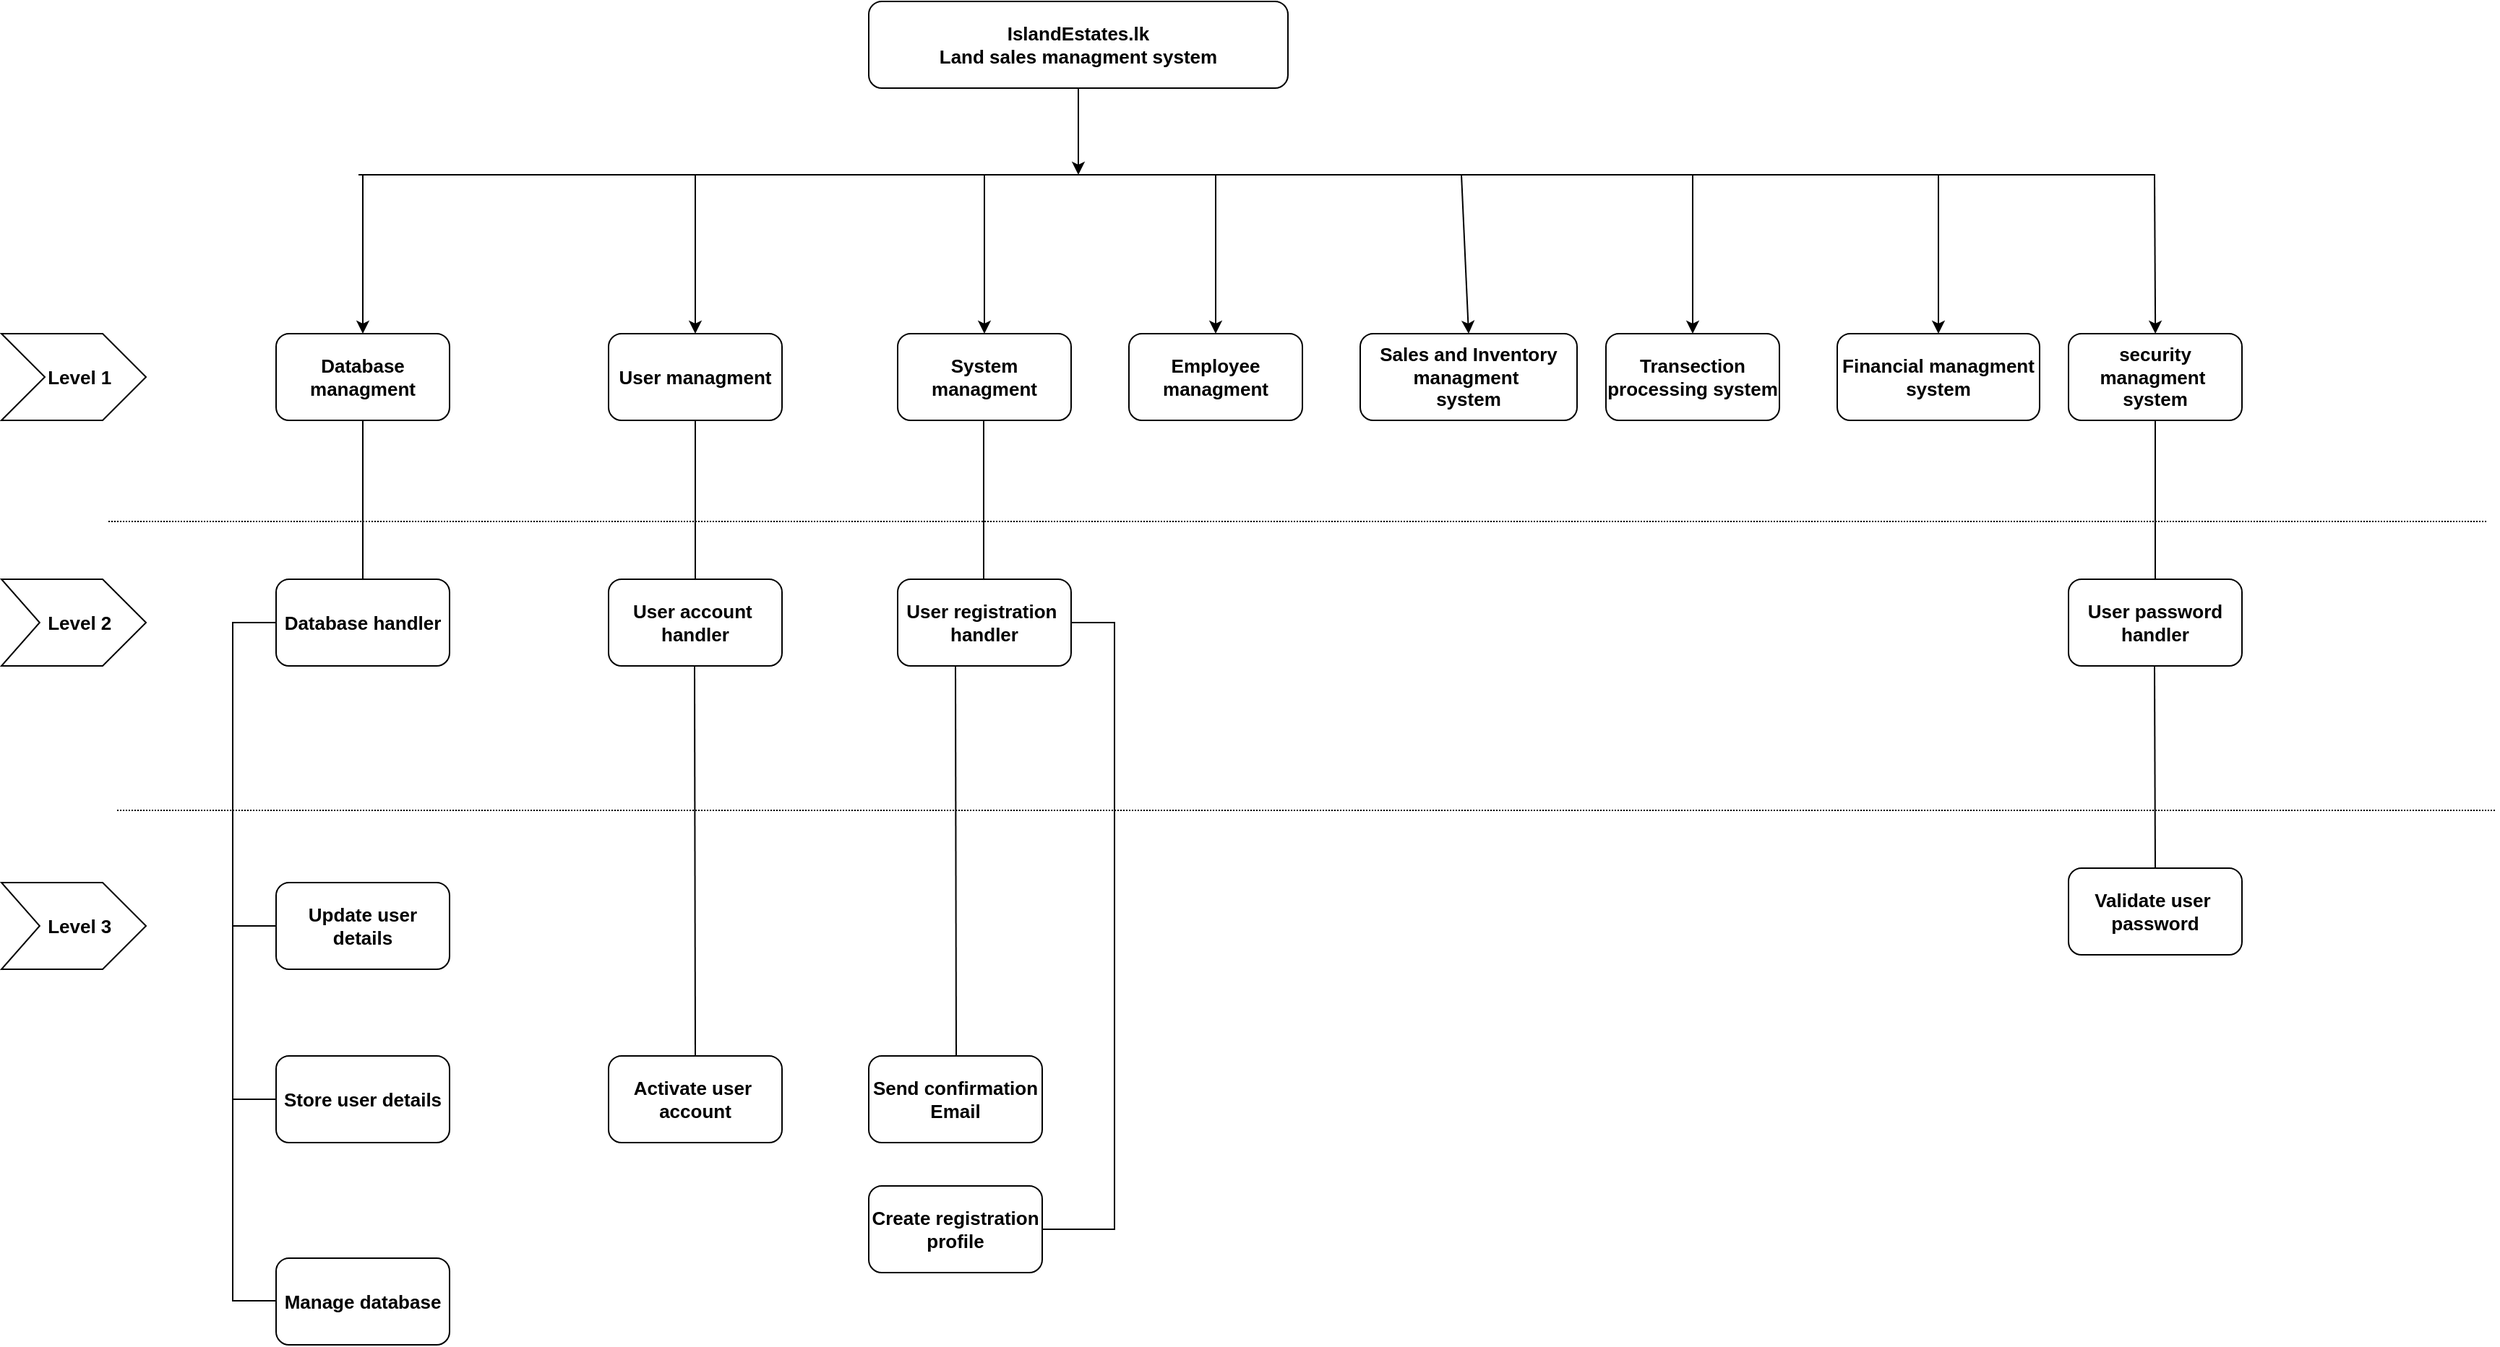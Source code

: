 <mxfile version="24.2.2" type="device">
  <diagram name="Page-1" id="XC5zXjzZgVt7uV8gITNf">
    <mxGraphModel dx="2927" dy="1114" grid="1" gridSize="10" guides="1" tooltips="1" connect="1" arrows="1" fold="1" page="1" pageScale="1" pageWidth="827" pageHeight="1169" math="0" shadow="0">
      <root>
        <mxCell id="0" />
        <mxCell id="1" parent="0" />
        <mxCell id="iokkLyqc7rdxHPqiGMny-1" value="IslandEstates.lk&lt;br style=&quot;font-size: 13px;&quot;&gt;Land sales managment system" style="rounded=1;whiteSpace=wrap;html=1;fontSize=13;fontStyle=1" vertex="1" parent="1">
          <mxGeometry x="280" y="40" width="290" height="60" as="geometry" />
        </mxCell>
        <mxCell id="iokkLyqc7rdxHPqiGMny-2" value="" style="endArrow=classic;html=1;rounded=0;exitX=0.5;exitY=1;exitDx=0;exitDy=0;fontSize=13;fontStyle=1" edge="1" parent="1" source="iokkLyqc7rdxHPqiGMny-1">
          <mxGeometry width="50" height="50" relative="1" as="geometry">
            <mxPoint x="350" y="210" as="sourcePoint" />
            <mxPoint x="425" y="160" as="targetPoint" />
          </mxGeometry>
        </mxCell>
        <mxCell id="iokkLyqc7rdxHPqiGMny-3" value="" style="endArrow=none;html=1;rounded=0;fontSize=13;fontStyle=1" edge="1" parent="1">
          <mxGeometry width="50" height="50" relative="1" as="geometry">
            <mxPoint x="-73" y="160" as="sourcePoint" />
            <mxPoint x="1170" y="160" as="targetPoint" />
          </mxGeometry>
        </mxCell>
        <mxCell id="iokkLyqc7rdxHPqiGMny-4" value="" style="endArrow=classic;html=1;rounded=0;exitX=0.5;exitY=1;exitDx=0;exitDy=0;entryX=0.5;entryY=0;entryDx=0;entryDy=0;fontSize=13;fontStyle=1" edge="1" parent="1" target="iokkLyqc7rdxHPqiGMny-15">
          <mxGeometry width="50" height="50" relative="1" as="geometry">
            <mxPoint x="-70" y="160" as="sourcePoint" />
            <mxPoint x="-70" y="220" as="targetPoint" />
          </mxGeometry>
        </mxCell>
        <mxCell id="iokkLyqc7rdxHPqiGMny-5" value="" style="endArrow=classic;html=1;rounded=0;exitX=0.5;exitY=1;exitDx=0;exitDy=0;entryX=0.5;entryY=0;entryDx=0;entryDy=0;fontSize=13;fontStyle=1" edge="1" parent="1" target="iokkLyqc7rdxHPqiGMny-16">
          <mxGeometry width="50" height="50" relative="1" as="geometry">
            <mxPoint x="160" y="160" as="sourcePoint" />
            <mxPoint x="160" y="220" as="targetPoint" />
          </mxGeometry>
        </mxCell>
        <mxCell id="iokkLyqc7rdxHPqiGMny-6" value="" style="endArrow=classic;html=1;rounded=0;exitX=0.5;exitY=1;exitDx=0;exitDy=0;entryX=0.5;entryY=0;entryDx=0;entryDy=0;fontSize=13;fontStyle=1" edge="1" parent="1" target="iokkLyqc7rdxHPqiGMny-17">
          <mxGeometry width="50" height="50" relative="1" as="geometry">
            <mxPoint x="360" y="160" as="sourcePoint" />
            <mxPoint x="360" y="220" as="targetPoint" />
          </mxGeometry>
        </mxCell>
        <mxCell id="iokkLyqc7rdxHPqiGMny-7" value="" style="endArrow=classic;html=1;rounded=0;exitX=0.5;exitY=1;exitDx=0;exitDy=0;entryX=0.5;entryY=0;entryDx=0;entryDy=0;fontSize=13;fontStyle=1" edge="1" parent="1" target="iokkLyqc7rdxHPqiGMny-18">
          <mxGeometry width="50" height="50" relative="1" as="geometry">
            <mxPoint x="520" y="160" as="sourcePoint" />
            <mxPoint x="520" y="220" as="targetPoint" />
          </mxGeometry>
        </mxCell>
        <mxCell id="iokkLyqc7rdxHPqiGMny-8" value="" style="endArrow=classic;html=1;rounded=0;entryX=0.5;entryY=0;entryDx=0;entryDy=0;fontSize=13;fontStyle=1" edge="1" parent="1" target="iokkLyqc7rdxHPqiGMny-19">
          <mxGeometry width="50" height="50" relative="1" as="geometry">
            <mxPoint x="690" y="160" as="sourcePoint" />
            <mxPoint x="640" y="220" as="targetPoint" />
          </mxGeometry>
        </mxCell>
        <mxCell id="iokkLyqc7rdxHPqiGMny-9" value="" style="endArrow=classic;html=1;rounded=0;exitX=0.5;exitY=1;exitDx=0;exitDy=0;entryX=0.5;entryY=0;entryDx=0;entryDy=0;fontSize=13;fontStyle=1" edge="1" parent="1" target="iokkLyqc7rdxHPqiGMny-20">
          <mxGeometry width="50" height="50" relative="1" as="geometry">
            <mxPoint x="850" y="160" as="sourcePoint" />
            <mxPoint x="850" y="220" as="targetPoint" />
          </mxGeometry>
        </mxCell>
        <mxCell id="iokkLyqc7rdxHPqiGMny-10" value="" style="endArrow=classic;html=1;rounded=0;exitX=0.5;exitY=1;exitDx=0;exitDy=0;entryX=0.5;entryY=0;entryDx=0;entryDy=0;fontSize=13;fontStyle=1" edge="1" parent="1" target="iokkLyqc7rdxHPqiGMny-21">
          <mxGeometry width="50" height="50" relative="1" as="geometry">
            <mxPoint x="1020" y="160" as="sourcePoint" />
            <mxPoint x="1020" y="220" as="targetPoint" />
          </mxGeometry>
        </mxCell>
        <mxCell id="iokkLyqc7rdxHPqiGMny-11" value="" style="endArrow=classic;html=1;rounded=0;exitX=0.5;exitY=1;exitDx=0;exitDy=0;entryX=0.5;entryY=0;entryDx=0;entryDy=0;fontSize=13;fontStyle=1" edge="1" parent="1">
          <mxGeometry width="50" height="50" relative="1" as="geometry">
            <mxPoint x="1169.5" y="160" as="sourcePoint" />
            <mxPoint x="1170.09" y="270" as="targetPoint" />
          </mxGeometry>
        </mxCell>
        <mxCell id="iokkLyqc7rdxHPqiGMny-13" value="&amp;nbsp; Level 1" style="html=1;shadow=0;dashed=0;align=center;verticalAlign=middle;shape=mxgraph.arrows2.arrow;dy=0;dx=30;notch=30;fontSize=13;fontStyle=1" vertex="1" parent="1">
          <mxGeometry x="-320" y="270" width="100" height="60" as="geometry" />
        </mxCell>
        <mxCell id="iokkLyqc7rdxHPqiGMny-14" value="" style="endArrow=none;html=1;rounded=0;dashed=1;dashPattern=1 1;fontSize=13;fontStyle=1" edge="1" parent="1">
          <mxGeometry width="50" height="50" relative="1" as="geometry">
            <mxPoint x="-246" y="400" as="sourcePoint" />
            <mxPoint x="1400" y="400" as="targetPoint" />
          </mxGeometry>
        </mxCell>
        <mxCell id="iokkLyqc7rdxHPqiGMny-15" value="Database managment" style="rounded=1;whiteSpace=wrap;html=1;fontSize=13;fontStyle=1" vertex="1" parent="1">
          <mxGeometry x="-130" y="270" width="120" height="60" as="geometry" />
        </mxCell>
        <mxCell id="iokkLyqc7rdxHPqiGMny-16" value="User managment" style="rounded=1;whiteSpace=wrap;html=1;fontSize=13;fontStyle=1" vertex="1" parent="1">
          <mxGeometry x="100" y="270" width="120" height="60" as="geometry" />
        </mxCell>
        <mxCell id="iokkLyqc7rdxHPqiGMny-17" value="System managment" style="rounded=1;whiteSpace=wrap;html=1;fontSize=13;fontStyle=1" vertex="1" parent="1">
          <mxGeometry x="300" y="270" width="120" height="60" as="geometry" />
        </mxCell>
        <mxCell id="iokkLyqc7rdxHPqiGMny-18" value="Employee managment" style="rounded=1;whiteSpace=wrap;html=1;fontSize=13;fontStyle=1" vertex="1" parent="1">
          <mxGeometry x="460" y="270" width="120" height="60" as="geometry" />
        </mxCell>
        <mxCell id="iokkLyqc7rdxHPqiGMny-19" value="Sales and Inventory&lt;div style=&quot;font-size: 13px;&quot;&gt;managment&amp;nbsp;&lt;/div&gt;&lt;div style=&quot;font-size: 13px;&quot;&gt;system&lt;/div&gt;" style="rounded=1;whiteSpace=wrap;html=1;fontSize=13;fontStyle=1" vertex="1" parent="1">
          <mxGeometry x="620" y="270" width="150" height="60" as="geometry" />
        </mxCell>
        <mxCell id="iokkLyqc7rdxHPqiGMny-20" value="Transection processing system" style="rounded=1;whiteSpace=wrap;html=1;fontSize=13;fontStyle=1" vertex="1" parent="1">
          <mxGeometry x="790" y="270" width="120" height="60" as="geometry" />
        </mxCell>
        <mxCell id="iokkLyqc7rdxHPqiGMny-21" value="Financial managment&lt;div style=&quot;font-size: 13px;&quot;&gt;system&lt;/div&gt;" style="rounded=1;whiteSpace=wrap;html=1;fontSize=13;fontStyle=1" vertex="1" parent="1">
          <mxGeometry x="950" y="270" width="140" height="60" as="geometry" />
        </mxCell>
        <mxCell id="iokkLyqc7rdxHPqiGMny-22" value="security managment&amp;nbsp;&lt;div style=&quot;font-size: 13px;&quot;&gt;system&lt;/div&gt;" style="rounded=1;whiteSpace=wrap;html=1;fontSize=13;fontStyle=1" vertex="1" parent="1">
          <mxGeometry x="1110" y="270" width="120" height="60" as="geometry" />
        </mxCell>
        <mxCell id="iokkLyqc7rdxHPqiGMny-24" value="" style="endArrow=none;html=1;rounded=0;entryX=0.5;entryY=1;entryDx=0;entryDy=0;fontSize=13;fontStyle=1" edge="1" parent="1" target="iokkLyqc7rdxHPqiGMny-15">
          <mxGeometry width="50" height="50" relative="1" as="geometry">
            <mxPoint x="-70" y="440" as="sourcePoint" />
            <mxPoint x="-60" y="360" as="targetPoint" />
          </mxGeometry>
        </mxCell>
        <mxCell id="iokkLyqc7rdxHPqiGMny-25" value="Database handler" style="rounded=1;whiteSpace=wrap;html=1;fontSize=13;fontStyle=1" vertex="1" parent="1">
          <mxGeometry x="-130" y="440" width="120" height="60" as="geometry" />
        </mxCell>
        <mxCell id="iokkLyqc7rdxHPqiGMny-26" value="&amp;nbsp; Level 2" style="html=1;shadow=0;dashed=0;align=center;verticalAlign=middle;shape=mxgraph.arrows2.arrow;dy=0;dx=30;notch=26.43;fontSize=13;fontStyle=1" vertex="1" parent="1">
          <mxGeometry x="-320" y="440" width="100" height="60" as="geometry" />
        </mxCell>
        <mxCell id="iokkLyqc7rdxHPqiGMny-27" value="" style="endArrow=none;html=1;rounded=0;entryX=0;entryY=0.5;entryDx=0;entryDy=0;fontSize=13;fontStyle=1" edge="1" parent="1" target="iokkLyqc7rdxHPqiGMny-25">
          <mxGeometry width="50" height="50" relative="1" as="geometry">
            <mxPoint x="-160" y="940" as="sourcePoint" />
            <mxPoint x="-150" y="490" as="targetPoint" />
            <Array as="points">
              <mxPoint x="-160" y="680" />
              <mxPoint x="-160" y="470" />
            </Array>
          </mxGeometry>
        </mxCell>
        <mxCell id="iokkLyqc7rdxHPqiGMny-28" value="Update user details" style="rounded=1;whiteSpace=wrap;html=1;fontSize=13;fontStyle=1" vertex="1" parent="1">
          <mxGeometry x="-130" y="650" width="120" height="60" as="geometry" />
        </mxCell>
        <mxCell id="iokkLyqc7rdxHPqiGMny-29" value="&amp;nbsp; Level 3" style="html=1;shadow=0;dashed=0;align=center;verticalAlign=middle;shape=mxgraph.arrows2.arrow;dy=0;dx=30;notch=26.43;fontSize=13;fontStyle=1" vertex="1" parent="1">
          <mxGeometry x="-320" y="650" width="100" height="60" as="geometry" />
        </mxCell>
        <mxCell id="iokkLyqc7rdxHPqiGMny-30" value="" style="endArrow=none;html=1;rounded=0;dashed=1;dashPattern=1 1;fontSize=13;fontStyle=1" edge="1" parent="1">
          <mxGeometry width="50" height="50" relative="1" as="geometry">
            <mxPoint x="-240" y="600" as="sourcePoint" />
            <mxPoint x="1406" y="600" as="targetPoint" />
          </mxGeometry>
        </mxCell>
        <mxCell id="iokkLyqc7rdxHPqiGMny-32" value="" style="endArrow=none;html=1;rounded=0;entryX=0;entryY=0.5;entryDx=0;entryDy=0;fontSize=13;fontStyle=1" edge="1" parent="1" target="iokkLyqc7rdxHPqiGMny-28">
          <mxGeometry width="50" height="50" relative="1" as="geometry">
            <mxPoint x="-160" y="680" as="sourcePoint" />
            <mxPoint x="-110" y="630" as="targetPoint" />
          </mxGeometry>
        </mxCell>
        <mxCell id="iokkLyqc7rdxHPqiGMny-33" value="Store user details" style="rounded=1;whiteSpace=wrap;html=1;fontSize=13;fontStyle=1" vertex="1" parent="1">
          <mxGeometry x="-130" y="770" width="120" height="60" as="geometry" />
        </mxCell>
        <mxCell id="iokkLyqc7rdxHPqiGMny-34" value="" style="endArrow=none;html=1;rounded=0;entryX=0;entryY=0.5;entryDx=0;entryDy=0;fontSize=13;fontStyle=1" edge="1" parent="1" target="iokkLyqc7rdxHPqiGMny-33">
          <mxGeometry width="50" height="50" relative="1" as="geometry">
            <mxPoint x="-160" y="800" as="sourcePoint" />
            <mxPoint x="-110" y="750" as="targetPoint" />
          </mxGeometry>
        </mxCell>
        <mxCell id="iokkLyqc7rdxHPqiGMny-35" value="Manage database" style="rounded=1;whiteSpace=wrap;html=1;fontSize=13;fontStyle=1" vertex="1" parent="1">
          <mxGeometry x="-130" y="910" width="120" height="60" as="geometry" />
        </mxCell>
        <mxCell id="iokkLyqc7rdxHPqiGMny-36" value="" style="endArrow=none;html=1;rounded=0;entryX=0;entryY=0.5;entryDx=0;entryDy=0;fontSize=13;fontStyle=1" edge="1" parent="1">
          <mxGeometry width="50" height="50" relative="1" as="geometry">
            <mxPoint x="-160" y="939.5" as="sourcePoint" />
            <mxPoint x="-130" y="939.5" as="targetPoint" />
          </mxGeometry>
        </mxCell>
        <mxCell id="iokkLyqc7rdxHPqiGMny-37" value="" style="endArrow=none;html=1;rounded=0;entryX=0.5;entryY=1;entryDx=0;entryDy=0;fontSize=13;fontStyle=1" edge="1" parent="1">
          <mxGeometry width="50" height="50" relative="1" as="geometry">
            <mxPoint x="160" y="440" as="sourcePoint" />
            <mxPoint x="160" y="330" as="targetPoint" />
          </mxGeometry>
        </mxCell>
        <mxCell id="iokkLyqc7rdxHPqiGMny-38" value="User account&amp;nbsp;&lt;div style=&quot;font-size: 13px;&quot;&gt;handler&lt;/div&gt;" style="rounded=1;whiteSpace=wrap;html=1;fontSize=13;fontStyle=1" vertex="1" parent="1">
          <mxGeometry x="100" y="440" width="120" height="60" as="geometry" />
        </mxCell>
        <mxCell id="iokkLyqc7rdxHPqiGMny-39" value="" style="endArrow=none;html=1;rounded=0;entryX=0.5;entryY=1;entryDx=0;entryDy=0;exitX=0.5;exitY=0;exitDx=0;exitDy=0;fontSize=13;fontStyle=1" edge="1" parent="1" source="iokkLyqc7rdxHPqiGMny-40">
          <mxGeometry width="50" height="50" relative="1" as="geometry">
            <mxPoint x="160" y="760" as="sourcePoint" />
            <mxPoint x="159.5" y="500" as="targetPoint" />
          </mxGeometry>
        </mxCell>
        <mxCell id="iokkLyqc7rdxHPqiGMny-40" value="Activate user&amp;nbsp;&lt;div style=&quot;font-size: 13px;&quot;&gt;account&lt;/div&gt;" style="rounded=1;whiteSpace=wrap;html=1;fontSize=13;fontStyle=1" vertex="1" parent="1">
          <mxGeometry x="100" y="770" width="120" height="60" as="geometry" />
        </mxCell>
        <mxCell id="iokkLyqc7rdxHPqiGMny-43" value="" style="endArrow=none;html=1;rounded=0;entryX=0.5;entryY=1;entryDx=0;entryDy=0;fontSize=13;fontStyle=1" edge="1" parent="1">
          <mxGeometry width="50" height="50" relative="1" as="geometry">
            <mxPoint x="359.5" y="440" as="sourcePoint" />
            <mxPoint x="359.5" y="330" as="targetPoint" />
          </mxGeometry>
        </mxCell>
        <mxCell id="iokkLyqc7rdxHPqiGMny-44" value="User registration&amp;nbsp;&lt;div style=&quot;font-size: 13px;&quot;&gt;handler&lt;/div&gt;" style="rounded=1;whiteSpace=wrap;html=1;fontSize=13;fontStyle=1" vertex="1" parent="1">
          <mxGeometry x="300" y="440" width="120" height="60" as="geometry" />
        </mxCell>
        <mxCell id="iokkLyqc7rdxHPqiGMny-45" value="" style="endArrow=none;html=1;rounded=0;entryX=0.5;entryY=1;entryDx=0;entryDy=0;exitX=0.5;exitY=0;exitDx=0;exitDy=0;fontSize=13;fontStyle=1" edge="1" parent="1">
          <mxGeometry width="50" height="50" relative="1" as="geometry">
            <mxPoint x="340.5" y="770" as="sourcePoint" />
            <mxPoint x="340" y="500" as="targetPoint" />
          </mxGeometry>
        </mxCell>
        <mxCell id="iokkLyqc7rdxHPqiGMny-46" value="Send confirmation&lt;div style=&quot;font-size: 13px;&quot;&gt;Email&lt;/div&gt;" style="rounded=1;whiteSpace=wrap;html=1;fontSize=13;fontStyle=1" vertex="1" parent="1">
          <mxGeometry x="280" y="770" width="120" height="60" as="geometry" />
        </mxCell>
        <mxCell id="iokkLyqc7rdxHPqiGMny-47" value="" style="endArrow=none;html=1;rounded=0;entryX=1;entryY=0.5;entryDx=0;entryDy=0;exitX=1;exitY=0.5;exitDx=0;exitDy=0;fontSize=13;fontStyle=1" edge="1" parent="1" source="iokkLyqc7rdxHPqiGMny-48" target="iokkLyqc7rdxHPqiGMny-44">
          <mxGeometry width="50" height="50" relative="1" as="geometry">
            <mxPoint x="400" y="880" as="sourcePoint" />
            <mxPoint x="450" y="470" as="targetPoint" />
            <Array as="points">
              <mxPoint x="450" y="890" />
              <mxPoint x="450" y="470" />
            </Array>
          </mxGeometry>
        </mxCell>
        <mxCell id="iokkLyqc7rdxHPqiGMny-48" value="Create registration&lt;div style=&quot;font-size: 13px;&quot;&gt;profile&lt;/div&gt;" style="rounded=1;whiteSpace=wrap;html=1;fontSize=13;fontStyle=1" vertex="1" parent="1">
          <mxGeometry x="280" y="860" width="120" height="60" as="geometry" />
        </mxCell>
        <mxCell id="iokkLyqc7rdxHPqiGMny-49" value="" style="endArrow=none;html=1;rounded=0;entryX=0.5;entryY=1;entryDx=0;entryDy=0;fontSize=13;fontStyle=1" edge="1" parent="1">
          <mxGeometry width="50" height="50" relative="1" as="geometry">
            <mxPoint x="1170" y="440" as="sourcePoint" />
            <mxPoint x="1170" y="330" as="targetPoint" />
          </mxGeometry>
        </mxCell>
        <mxCell id="iokkLyqc7rdxHPqiGMny-50" value="User password&lt;div style=&quot;font-size: 13px;&quot;&gt;handler&lt;/div&gt;" style="rounded=1;whiteSpace=wrap;html=1;fontSize=13;fontStyle=1" vertex="1" parent="1">
          <mxGeometry x="1110" y="440" width="120" height="60" as="geometry" />
        </mxCell>
        <mxCell id="iokkLyqc7rdxHPqiGMny-51" value="" style="endArrow=none;html=1;rounded=0;entryX=0.5;entryY=1;entryDx=0;entryDy=0;fontSize=13;fontStyle=1" edge="1" parent="1">
          <mxGeometry width="50" height="50" relative="1" as="geometry">
            <mxPoint x="1170" y="640" as="sourcePoint" />
            <mxPoint x="1169.5" y="500" as="targetPoint" />
          </mxGeometry>
        </mxCell>
        <mxCell id="iokkLyqc7rdxHPqiGMny-52" value="Validate user&amp;nbsp;&lt;div style=&quot;font-size: 13px;&quot;&gt;password&lt;/div&gt;" style="rounded=1;whiteSpace=wrap;html=1;fontSize=13;fontStyle=1" vertex="1" parent="1">
          <mxGeometry x="1110" y="640" width="120" height="60" as="geometry" />
        </mxCell>
      </root>
    </mxGraphModel>
  </diagram>
</mxfile>

